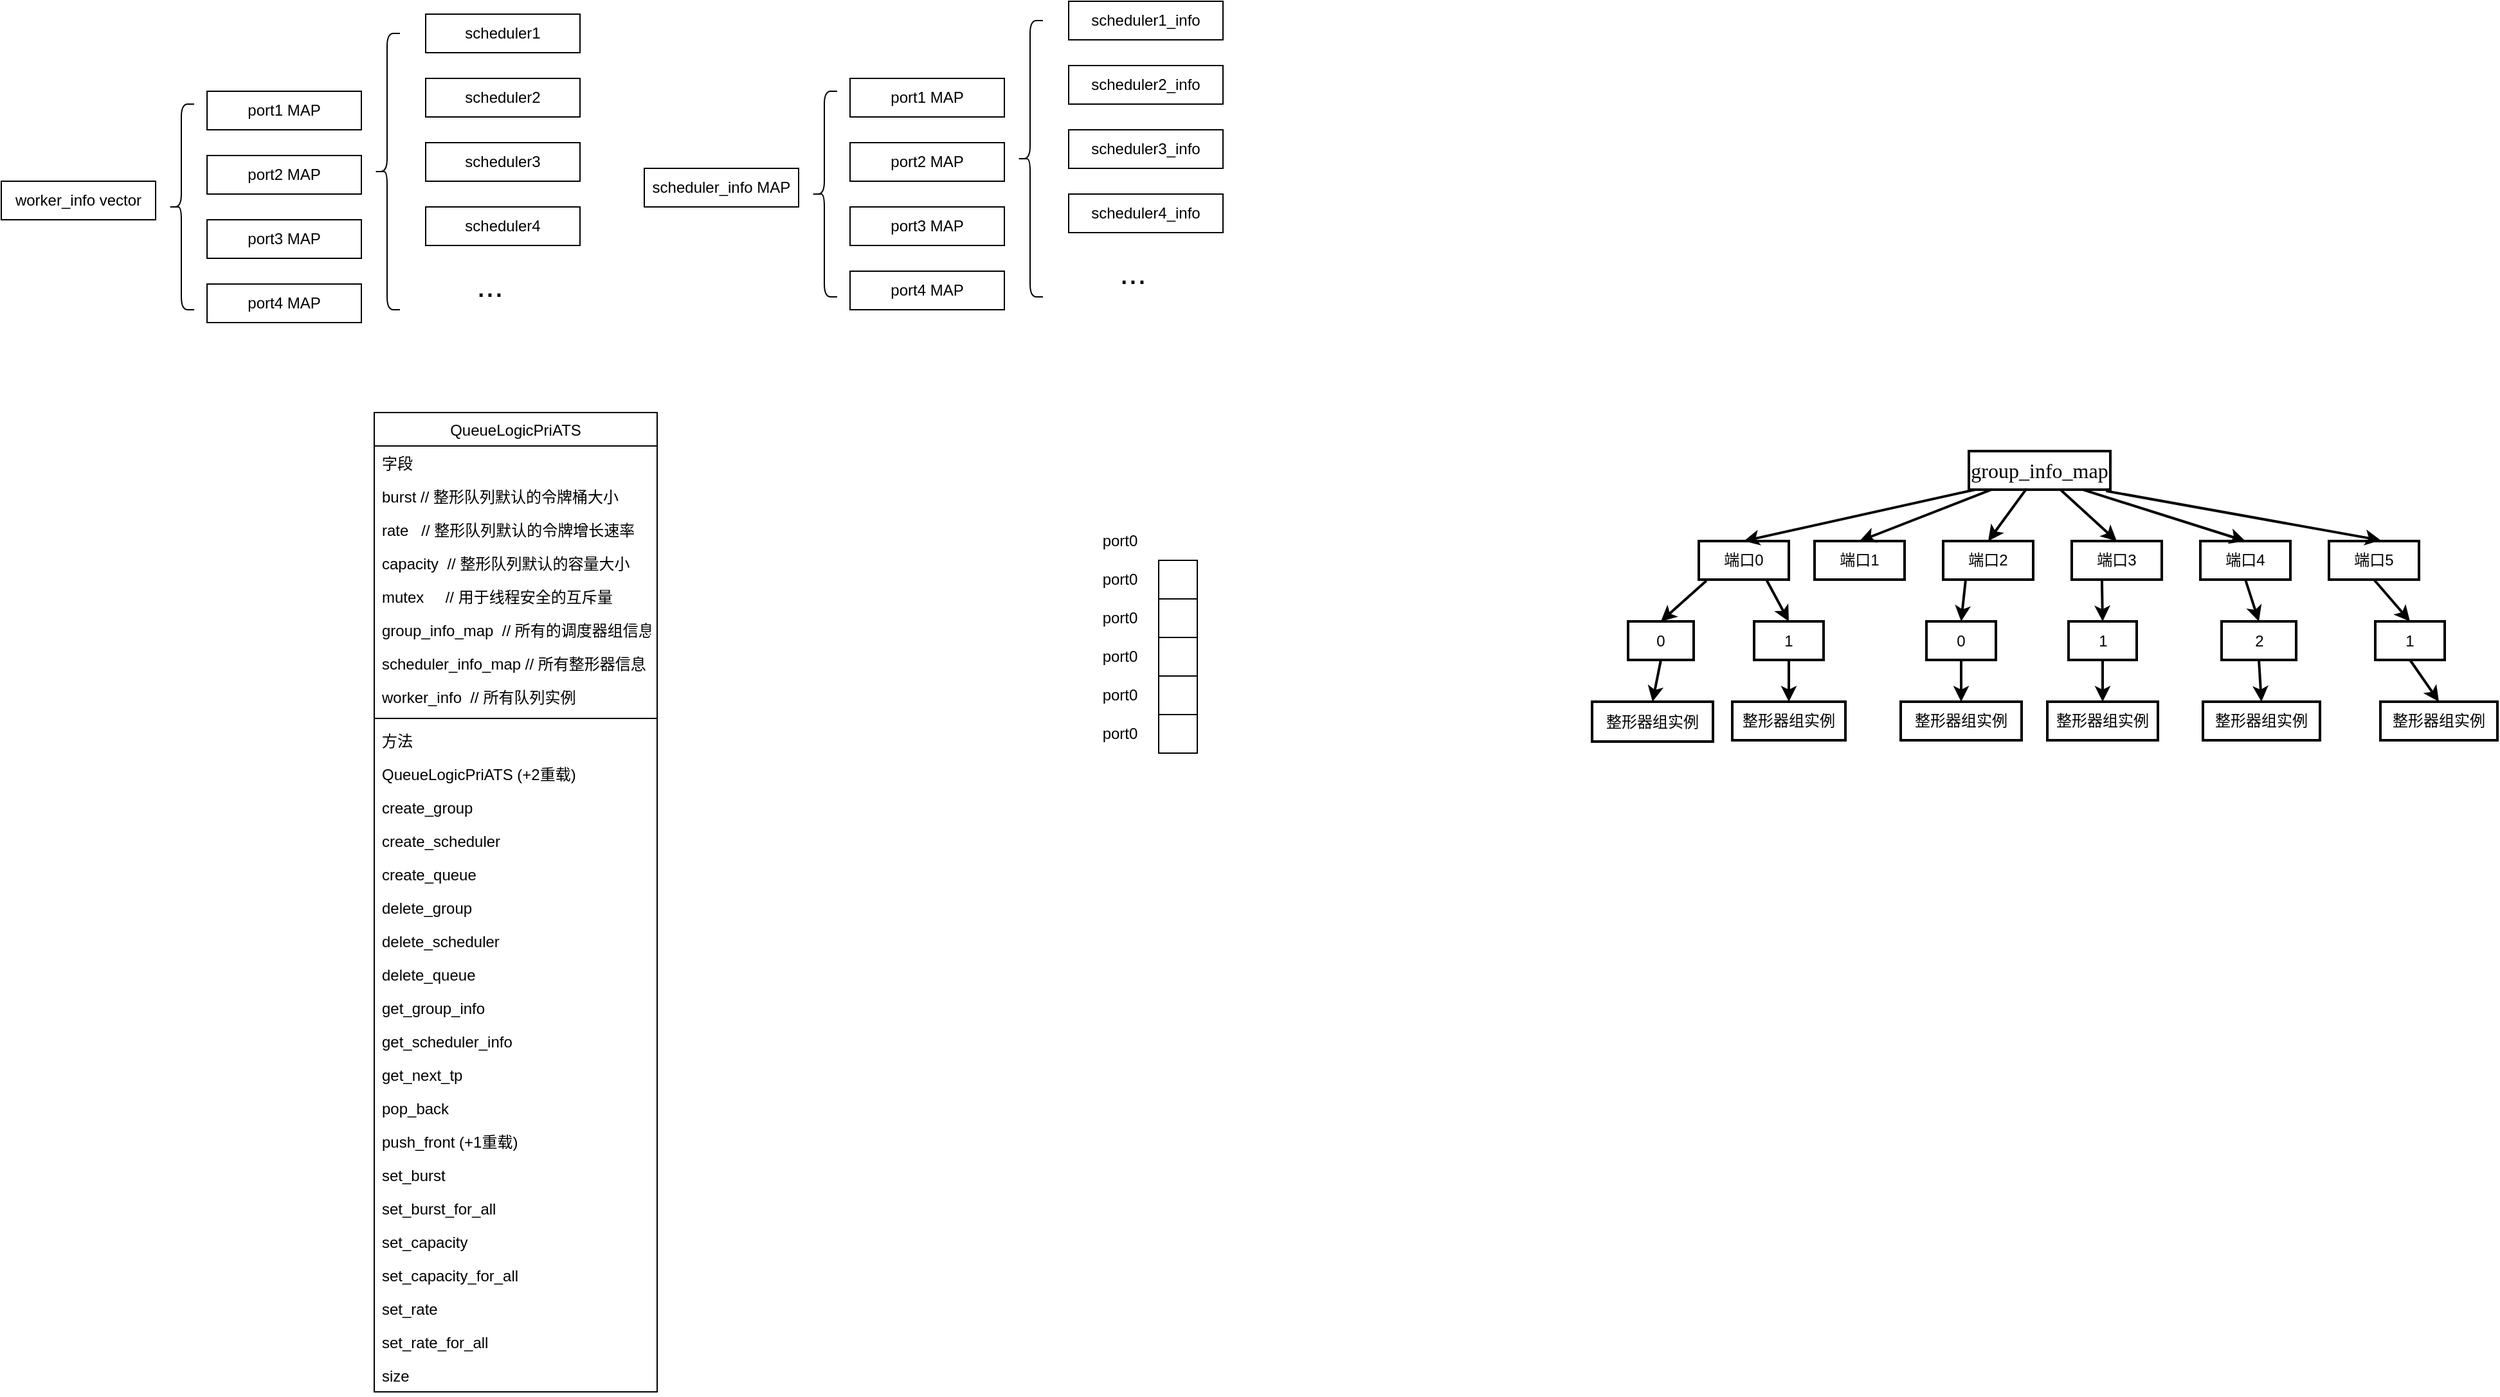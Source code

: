 <mxfile version="14.5.7" type="github">
  <diagram id="_8V8E9xs4upsU6XN00Ii" name="Page-1">
    <mxGraphModel dx="981" dy="526" grid="0" gridSize="10" guides="1" tooltips="1" connect="1" arrows="1" fold="1" page="0" pageScale="1" pageWidth="827" pageHeight="1169" math="0" shadow="0">
      <root>
        <mxCell id="0" />
        <mxCell id="1" parent="0" />
        <mxCell id="8MWR4B0IAJLfs1IfyEUX-6" value="&lt;span&gt;worker_info vector&lt;br&gt;&lt;/span&gt;" style="rounded=0;whiteSpace=wrap;html=1;" parent="1" vertex="1">
          <mxGeometry x="180" y="410" width="120" height="30" as="geometry" />
        </mxCell>
        <mxCell id="8MWR4B0IAJLfs1IfyEUX-7" value="&lt;span&gt;port1 MAP&lt;/span&gt;" style="rounded=0;whiteSpace=wrap;html=1;" parent="1" vertex="1">
          <mxGeometry x="340" y="340" width="120" height="30" as="geometry" />
        </mxCell>
        <mxCell id="8MWR4B0IAJLfs1IfyEUX-8" value="&lt;span&gt;port2 MAP&lt;/span&gt;" style="rounded=0;whiteSpace=wrap;html=1;" parent="1" vertex="1">
          <mxGeometry x="340" y="390" width="120" height="30" as="geometry" />
        </mxCell>
        <mxCell id="8MWR4B0IAJLfs1IfyEUX-9" value="&lt;span&gt;port3 MAP&lt;/span&gt;" style="rounded=0;whiteSpace=wrap;html=1;" parent="1" vertex="1">
          <mxGeometry x="340" y="440" width="120" height="30" as="geometry" />
        </mxCell>
        <mxCell id="8MWR4B0IAJLfs1IfyEUX-10" value="&lt;span&gt;port4 MAP&lt;/span&gt;" style="rounded=0;whiteSpace=wrap;html=1;" parent="1" vertex="1">
          <mxGeometry x="340" y="490" width="120" height="30" as="geometry" />
        </mxCell>
        <mxCell id="8MWR4B0IAJLfs1IfyEUX-14" value="" style="shape=curlyBracket;whiteSpace=wrap;html=1;rounded=1;" parent="1" vertex="1">
          <mxGeometry x="310" y="350" width="20" height="160" as="geometry" />
        </mxCell>
        <mxCell id="8MWR4B0IAJLfs1IfyEUX-15" value="" style="shape=curlyBracket;whiteSpace=wrap;html=1;rounded=1;size=0.5;" parent="1" vertex="1">
          <mxGeometry x="470" y="295" width="20" height="215" as="geometry" />
        </mxCell>
        <mxCell id="8MWR4B0IAJLfs1IfyEUX-17" value="&lt;span&gt;scheduler1&lt;/span&gt;" style="rounded=0;whiteSpace=wrap;html=1;" parent="1" vertex="1">
          <mxGeometry x="510" y="280" width="120" height="30" as="geometry" />
        </mxCell>
        <mxCell id="8MWR4B0IAJLfs1IfyEUX-18" value="scheduler2" style="rounded=0;whiteSpace=wrap;html=1;" parent="1" vertex="1">
          <mxGeometry x="510" y="330" width="120" height="30" as="geometry" />
        </mxCell>
        <mxCell id="8MWR4B0IAJLfs1IfyEUX-19" value="scheduler3" style="rounded=0;whiteSpace=wrap;html=1;" parent="1" vertex="1">
          <mxGeometry x="510" y="380" width="120" height="30" as="geometry" />
        </mxCell>
        <mxCell id="8MWR4B0IAJLfs1IfyEUX-20" value="scheduler4" style="rounded=0;whiteSpace=wrap;html=1;" parent="1" vertex="1">
          <mxGeometry x="510" y="430" width="120" height="30" as="geometry" />
        </mxCell>
        <mxCell id="8MWR4B0IAJLfs1IfyEUX-21" value="&lt;blockquote&gt;&lt;font style=&quot;font-size: 25px&quot;&gt;...&lt;/font&gt;&lt;/blockquote&gt;" style="text;html=1;strokeColor=none;fillColor=none;align=center;verticalAlign=middle;whiteSpace=wrap;rounded=0;" parent="1" vertex="1">
          <mxGeometry x="540" y="480" width="40" height="20" as="geometry" />
        </mxCell>
        <mxCell id="8MWR4B0IAJLfs1IfyEUX-23" value="&lt;span&gt;scheduler_info MAP&lt;/span&gt;" style="rounded=0;whiteSpace=wrap;html=1;" parent="1" vertex="1">
          <mxGeometry x="680" y="400" width="120" height="30" as="geometry" />
        </mxCell>
        <mxCell id="8MWR4B0IAJLfs1IfyEUX-24" value="&lt;span&gt;port1 MAP&lt;/span&gt;" style="rounded=0;whiteSpace=wrap;html=1;" parent="1" vertex="1">
          <mxGeometry x="840" y="330" width="120" height="30" as="geometry" />
        </mxCell>
        <mxCell id="8MWR4B0IAJLfs1IfyEUX-25" value="&lt;span&gt;port2 MAP&lt;/span&gt;" style="rounded=0;whiteSpace=wrap;html=1;" parent="1" vertex="1">
          <mxGeometry x="840" y="380" width="120" height="30" as="geometry" />
        </mxCell>
        <mxCell id="8MWR4B0IAJLfs1IfyEUX-26" value="&lt;span&gt;port3 MAP&lt;/span&gt;" style="rounded=0;whiteSpace=wrap;html=1;" parent="1" vertex="1">
          <mxGeometry x="840" y="430" width="120" height="30" as="geometry" />
        </mxCell>
        <mxCell id="8MWR4B0IAJLfs1IfyEUX-27" value="&lt;span&gt;port4 MAP&lt;/span&gt;" style="rounded=0;whiteSpace=wrap;html=1;" parent="1" vertex="1">
          <mxGeometry x="840" y="480" width="120" height="30" as="geometry" />
        </mxCell>
        <mxCell id="8MWR4B0IAJLfs1IfyEUX-28" value="" style="shape=curlyBracket;whiteSpace=wrap;html=1;rounded=1;" parent="1" vertex="1">
          <mxGeometry x="810" y="340" width="20" height="160" as="geometry" />
        </mxCell>
        <mxCell id="8MWR4B0IAJLfs1IfyEUX-29" value="" style="shape=curlyBracket;whiteSpace=wrap;html=1;rounded=1;size=0.5;" parent="1" vertex="1">
          <mxGeometry x="970" y="285" width="20" height="215" as="geometry" />
        </mxCell>
        <mxCell id="8MWR4B0IAJLfs1IfyEUX-30" value="&lt;span&gt;scheduler1_info&lt;/span&gt;" style="rounded=0;whiteSpace=wrap;html=1;" parent="1" vertex="1">
          <mxGeometry x="1010" y="270" width="120" height="30" as="geometry" />
        </mxCell>
        <mxCell id="8MWR4B0IAJLfs1IfyEUX-31" value="scheduler2_info" style="rounded=0;whiteSpace=wrap;html=1;" parent="1" vertex="1">
          <mxGeometry x="1010" y="320" width="120" height="30" as="geometry" />
        </mxCell>
        <mxCell id="8MWR4B0IAJLfs1IfyEUX-32" value="scheduler3_info" style="rounded=0;whiteSpace=wrap;html=1;" parent="1" vertex="1">
          <mxGeometry x="1010" y="370" width="120" height="30" as="geometry" />
        </mxCell>
        <mxCell id="8MWR4B0IAJLfs1IfyEUX-33" value="scheduler4_info" style="rounded=0;whiteSpace=wrap;html=1;" parent="1" vertex="1">
          <mxGeometry x="1010" y="420" width="120" height="30" as="geometry" />
        </mxCell>
        <mxCell id="8MWR4B0IAJLfs1IfyEUX-34" value="&lt;blockquote&gt;&lt;font style=&quot;font-size: 25px&quot;&gt;...&lt;/font&gt;&lt;/blockquote&gt;" style="text;html=1;strokeColor=none;fillColor=none;align=center;verticalAlign=middle;whiteSpace=wrap;rounded=0;" parent="1" vertex="1">
          <mxGeometry x="1040" y="470" width="40" height="20" as="geometry" />
        </mxCell>
        <mxCell id="8MWR4B0IAJLfs1IfyEUX-36" value="QueueLogicPriATS" style="swimlane;fontStyle=0;align=center;verticalAlign=top;childLayout=stackLayout;horizontal=1;startSize=26;horizontalStack=0;resizeParent=1;resizeLast=0;collapsible=1;marginBottom=0;rounded=0;shadow=0;strokeWidth=1;rotation=0;" parent="1" vertex="1">
          <mxGeometry x="470" y="590" width="220" height="762" as="geometry">
            <mxRectangle x="497" y="740" width="160" height="26" as="alternateBounds" />
          </mxGeometry>
        </mxCell>
        <mxCell id="8MWR4B0IAJLfs1IfyEUX-37" value="字段" style="text;align=left;verticalAlign=top;spacingLeft=4;spacingRight=4;overflow=hidden;rotatable=0;points=[[0,0.5],[1,0.5]];portConstraint=eastwest;rotation=0;" parent="8MWR4B0IAJLfs1IfyEUX-36" vertex="1">
          <mxGeometry y="26" width="220" height="26" as="geometry" />
        </mxCell>
        <mxCell id="8MWR4B0IAJLfs1IfyEUX-57" value="burst // 整形队列默认的令牌桶大小" style="text;align=left;verticalAlign=top;spacingLeft=4;spacingRight=4;overflow=hidden;rotatable=0;points=[[0,0.5],[1,0.5]];portConstraint=eastwest;rotation=0;" parent="8MWR4B0IAJLfs1IfyEUX-36" vertex="1">
          <mxGeometry y="52" width="220" height="26" as="geometry" />
        </mxCell>
        <mxCell id="8MWR4B0IAJLfs1IfyEUX-59" value="rate   // 整形队列默认的令牌增长速率" style="text;align=left;verticalAlign=top;spacingLeft=4;spacingRight=4;overflow=hidden;rotatable=0;points=[[0,0.5],[1,0.5]];portConstraint=eastwest;rounded=0;shadow=0;html=0;rotation=0;" parent="8MWR4B0IAJLfs1IfyEUX-36" vertex="1">
          <mxGeometry y="78" width="220" height="26" as="geometry" />
        </mxCell>
        <mxCell id="8MWR4B0IAJLfs1IfyEUX-38" value="capacity  // 整形队列默认的容量大小" style="text;align=left;verticalAlign=top;spacingLeft=4;spacingRight=4;overflow=hidden;rotatable=0;points=[[0,0.5],[1,0.5]];portConstraint=eastwest;rounded=0;shadow=0;html=0;rotation=0;" parent="8MWR4B0IAJLfs1IfyEUX-36" vertex="1">
          <mxGeometry y="104" width="220" height="26" as="geometry" />
        </mxCell>
        <mxCell id="8MWR4B0IAJLfs1IfyEUX-58" value="mutex     // 用于线程安全的互斥量" style="text;align=left;verticalAlign=top;spacingLeft=4;spacingRight=4;overflow=hidden;rotatable=0;points=[[0,0.5],[1,0.5]];portConstraint=eastwest;rounded=0;shadow=0;html=0;rotation=0;" parent="8MWR4B0IAJLfs1IfyEUX-36" vertex="1">
          <mxGeometry y="130" width="220" height="26" as="geometry" />
        </mxCell>
        <mxCell id="8MWR4B0IAJLfs1IfyEUX-39" value="group_info_map  // 所有的调度器组信息" style="text;align=left;verticalAlign=top;spacingLeft=4;spacingRight=4;overflow=hidden;rotatable=0;points=[[0,0.5],[1,0.5]];portConstraint=eastwest;rounded=0;shadow=0;html=0;rotation=0;" parent="8MWR4B0IAJLfs1IfyEUX-36" vertex="1">
          <mxGeometry y="156" width="220" height="26" as="geometry" />
        </mxCell>
        <mxCell id="8MWR4B0IAJLfs1IfyEUX-60" value="scheduler_info_map // 所有整形器信息" style="text;align=left;verticalAlign=top;spacingLeft=4;spacingRight=4;overflow=hidden;rotatable=0;points=[[0,0.5],[1,0.5]];portConstraint=eastwest;rounded=0;shadow=0;html=0;rotation=0;" parent="8MWR4B0IAJLfs1IfyEUX-36" vertex="1">
          <mxGeometry y="182" width="220" height="26" as="geometry" />
        </mxCell>
        <mxCell id="8MWR4B0IAJLfs1IfyEUX-40" value="worker_info  // 所有队列实例" style="text;align=left;verticalAlign=top;spacingLeft=4;spacingRight=4;overflow=hidden;rotatable=0;points=[[0,0.5],[1,0.5]];portConstraint=eastwest;rounded=0;shadow=0;html=0;rotation=0;" parent="8MWR4B0IAJLfs1IfyEUX-36" vertex="1">
          <mxGeometry y="208" width="220" height="26" as="geometry" />
        </mxCell>
        <mxCell id="8MWR4B0IAJLfs1IfyEUX-42" value="" style="line;html=1;strokeWidth=1;align=left;verticalAlign=middle;spacingTop=-1;spacingLeft=3;spacingRight=3;rotatable=0;labelPosition=right;points=[];portConstraint=eastwest;rotation=0;" parent="8MWR4B0IAJLfs1IfyEUX-36" vertex="1">
          <mxGeometry y="234" width="220" height="8" as="geometry" />
        </mxCell>
        <mxCell id="8MWR4B0IAJLfs1IfyEUX-43" value="方法" style="text;align=left;verticalAlign=top;spacingLeft=4;spacingRight=4;overflow=hidden;rotatable=0;points=[[0,0.5],[1,0.5]];portConstraint=eastwest;rotation=0;" parent="8MWR4B0IAJLfs1IfyEUX-36" vertex="1">
          <mxGeometry y="242" width="220" height="26" as="geometry" />
        </mxCell>
        <mxCell id="8MWR4B0IAJLfs1IfyEUX-90" value="QueueLogicPriATS (+2重载)" style="text;align=left;verticalAlign=top;spacingLeft=4;spacingRight=4;overflow=hidden;rotatable=0;points=[[0,0.5],[1,0.5]];portConstraint=eastwest;rotation=0;" parent="8MWR4B0IAJLfs1IfyEUX-36" vertex="1">
          <mxGeometry y="268" width="220" height="26" as="geometry" />
        </mxCell>
        <mxCell id="8MWR4B0IAJLfs1IfyEUX-44" value="create_group" style="text;align=left;verticalAlign=top;spacingLeft=4;spacingRight=4;overflow=hidden;rotatable=0;points=[[0,0.5],[1,0.5]];portConstraint=eastwest;rotation=0;" parent="8MWR4B0IAJLfs1IfyEUX-36" vertex="1">
          <mxGeometry y="294" width="220" height="26" as="geometry" />
        </mxCell>
        <mxCell id="8MWR4B0IAJLfs1IfyEUX-73" value="create_scheduler" style="text;align=left;verticalAlign=top;spacingLeft=4;spacingRight=4;overflow=hidden;rotatable=0;points=[[0,0.5],[1,0.5]];portConstraint=eastwest;rotation=0;" parent="8MWR4B0IAJLfs1IfyEUX-36" vertex="1">
          <mxGeometry y="320" width="220" height="26" as="geometry" />
        </mxCell>
        <mxCell id="8MWR4B0IAJLfs1IfyEUX-72" value="create_queue" style="text;align=left;verticalAlign=top;spacingLeft=4;spacingRight=4;overflow=hidden;rotatable=0;points=[[0,0.5],[1,0.5]];portConstraint=eastwest;rotation=0;" parent="8MWR4B0IAJLfs1IfyEUX-36" vertex="1">
          <mxGeometry y="346" width="220" height="26" as="geometry" />
        </mxCell>
        <mxCell id="8MWR4B0IAJLfs1IfyEUX-76" value="delete_group" style="text;align=left;verticalAlign=top;spacingLeft=4;spacingRight=4;overflow=hidden;rotatable=0;points=[[0,0.5],[1,0.5]];portConstraint=eastwest;rotation=0;" parent="8MWR4B0IAJLfs1IfyEUX-36" vertex="1">
          <mxGeometry y="372" width="220" height="26" as="geometry" />
        </mxCell>
        <mxCell id="8MWR4B0IAJLfs1IfyEUX-77" value="delete_scheduler" style="text;align=left;verticalAlign=top;spacingLeft=4;spacingRight=4;overflow=hidden;rotatable=0;points=[[0,0.5],[1,0.5]];portConstraint=eastwest;rotation=0;" parent="8MWR4B0IAJLfs1IfyEUX-36" vertex="1">
          <mxGeometry y="398" width="220" height="26" as="geometry" />
        </mxCell>
        <mxCell id="8MWR4B0IAJLfs1IfyEUX-75" value="delete_queue" style="text;align=left;verticalAlign=top;spacingLeft=4;spacingRight=4;overflow=hidden;rotatable=0;points=[[0,0.5],[1,0.5]];portConstraint=eastwest;rotation=0;" parent="8MWR4B0IAJLfs1IfyEUX-36" vertex="1">
          <mxGeometry y="424" width="220" height="26" as="geometry" />
        </mxCell>
        <mxCell id="8MWR4B0IAJLfs1IfyEUX-78" value="get_group_info" style="text;align=left;verticalAlign=top;spacingLeft=4;spacingRight=4;overflow=hidden;rotatable=0;points=[[0,0.5],[1,0.5]];portConstraint=eastwest;rotation=0;" parent="8MWR4B0IAJLfs1IfyEUX-36" vertex="1">
          <mxGeometry y="450" width="220" height="26" as="geometry" />
        </mxCell>
        <mxCell id="8MWR4B0IAJLfs1IfyEUX-79" value="get_scheduler_info" style="text;align=left;verticalAlign=top;spacingLeft=4;spacingRight=4;overflow=hidden;rotatable=0;points=[[0,0.5],[1,0.5]];portConstraint=eastwest;rotation=0;" parent="8MWR4B0IAJLfs1IfyEUX-36" vertex="1">
          <mxGeometry y="476" width="220" height="26" as="geometry" />
        </mxCell>
        <mxCell id="8MWR4B0IAJLfs1IfyEUX-80" value="get_next_tp" style="text;align=left;verticalAlign=top;spacingLeft=4;spacingRight=4;overflow=hidden;rotatable=0;points=[[0,0.5],[1,0.5]];portConstraint=eastwest;rotation=0;" parent="8MWR4B0IAJLfs1IfyEUX-36" vertex="1">
          <mxGeometry y="502" width="220" height="26" as="geometry" />
        </mxCell>
        <mxCell id="8MWR4B0IAJLfs1IfyEUX-81" value="pop_back" style="text;align=left;verticalAlign=top;spacingLeft=4;spacingRight=4;overflow=hidden;rotatable=0;points=[[0,0.5],[1,0.5]];portConstraint=eastwest;rotation=0;" parent="8MWR4B0IAJLfs1IfyEUX-36" vertex="1">
          <mxGeometry y="528" width="220" height="26" as="geometry" />
        </mxCell>
        <mxCell id="8MWR4B0IAJLfs1IfyEUX-82" value="push_front (+1重载)" style="text;align=left;verticalAlign=top;spacingLeft=4;spacingRight=4;overflow=hidden;rotatable=0;points=[[0,0.5],[1,0.5]];portConstraint=eastwest;rotation=0;" parent="8MWR4B0IAJLfs1IfyEUX-36" vertex="1">
          <mxGeometry y="554" width="220" height="26" as="geometry" />
        </mxCell>
        <mxCell id="8MWR4B0IAJLfs1IfyEUX-83" value="set_burst" style="text;align=left;verticalAlign=top;spacingLeft=4;spacingRight=4;overflow=hidden;rotatable=0;points=[[0,0.5],[1,0.5]];portConstraint=eastwest;rotation=0;" parent="8MWR4B0IAJLfs1IfyEUX-36" vertex="1">
          <mxGeometry y="580" width="220" height="26" as="geometry" />
        </mxCell>
        <mxCell id="8MWR4B0IAJLfs1IfyEUX-84" value="set_burst_for_all" style="text;align=left;verticalAlign=top;spacingLeft=4;spacingRight=4;overflow=hidden;rotatable=0;points=[[0,0.5],[1,0.5]];portConstraint=eastwest;rotation=0;" parent="8MWR4B0IAJLfs1IfyEUX-36" vertex="1">
          <mxGeometry y="606" width="220" height="26" as="geometry" />
        </mxCell>
        <mxCell id="8MWR4B0IAJLfs1IfyEUX-85" value="set_capacity" style="text;align=left;verticalAlign=top;spacingLeft=4;spacingRight=4;overflow=hidden;rotatable=0;points=[[0,0.5],[1,0.5]];portConstraint=eastwest;rotation=0;" parent="8MWR4B0IAJLfs1IfyEUX-36" vertex="1">
          <mxGeometry y="632" width="220" height="26" as="geometry" />
        </mxCell>
        <mxCell id="8MWR4B0IAJLfs1IfyEUX-86" value="set_capacity_for_all" style="text;align=left;verticalAlign=top;spacingLeft=4;spacingRight=4;overflow=hidden;rotatable=0;points=[[0,0.5],[1,0.5]];portConstraint=eastwest;rotation=0;" parent="8MWR4B0IAJLfs1IfyEUX-36" vertex="1">
          <mxGeometry y="658" width="220" height="26" as="geometry" />
        </mxCell>
        <mxCell id="8MWR4B0IAJLfs1IfyEUX-87" value="set_rate" style="text;align=left;verticalAlign=top;spacingLeft=4;spacingRight=4;overflow=hidden;rotatable=0;points=[[0,0.5],[1,0.5]];portConstraint=eastwest;rotation=0;" parent="8MWR4B0IAJLfs1IfyEUX-36" vertex="1">
          <mxGeometry y="684" width="220" height="26" as="geometry" />
        </mxCell>
        <mxCell id="8MWR4B0IAJLfs1IfyEUX-88" value="set_rate_for_all" style="text;align=left;verticalAlign=top;spacingLeft=4;spacingRight=4;overflow=hidden;rotatable=0;points=[[0,0.5],[1,0.5]];portConstraint=eastwest;rotation=0;" parent="8MWR4B0IAJLfs1IfyEUX-36" vertex="1">
          <mxGeometry y="710" width="220" height="26" as="geometry" />
        </mxCell>
        <mxCell id="8MWR4B0IAJLfs1IfyEUX-89" value="size" style="text;align=left;verticalAlign=top;spacingLeft=4;spacingRight=4;overflow=hidden;rotatable=0;points=[[0,0.5],[1,0.5]];portConstraint=eastwest;rotation=0;" parent="8MWR4B0IAJLfs1IfyEUX-36" vertex="1">
          <mxGeometry y="736" width="220" height="26" as="geometry" />
        </mxCell>
        <mxCell id="8MWR4B0IAJLfs1IfyEUX-92" value="&lt;span lang=&quot;EN-US&quot; style=&quot;font-size: 12.0pt ; font-family: &amp;#34;times new roman&amp;#34; , serif&quot;&gt;group_info_map&lt;/span&gt;" style="rounded=0;whiteSpace=wrap;html=1;strokeWidth=2;" parent="1" vertex="1">
          <mxGeometry x="1710" y="620" width="110" height="30" as="geometry" />
        </mxCell>
        <mxCell id="8MWR4B0IAJLfs1IfyEUX-93" value="" style="rounded=0;whiteSpace=wrap;html=1;" parent="1" vertex="1">
          <mxGeometry x="1080" y="705" width="30" height="30" as="geometry" />
        </mxCell>
        <mxCell id="8MWR4B0IAJLfs1IfyEUX-95" value="" style="rounded=0;whiteSpace=wrap;html=1;" parent="1" vertex="1">
          <mxGeometry x="1080" y="735" width="30" height="30" as="geometry" />
        </mxCell>
        <mxCell id="8MWR4B0IAJLfs1IfyEUX-96" value="" style="rounded=0;whiteSpace=wrap;html=1;" parent="1" vertex="1">
          <mxGeometry x="1080" y="765" width="30" height="30" as="geometry" />
        </mxCell>
        <mxCell id="8MWR4B0IAJLfs1IfyEUX-97" value="" style="rounded=0;whiteSpace=wrap;html=1;" parent="1" vertex="1">
          <mxGeometry x="1080" y="795" width="30" height="30" as="geometry" />
        </mxCell>
        <mxCell id="8MWR4B0IAJLfs1IfyEUX-98" value="" style="rounded=0;whiteSpace=wrap;html=1;" parent="1" vertex="1">
          <mxGeometry x="1080" y="825" width="30" height="30" as="geometry" />
        </mxCell>
        <mxCell id="8MWR4B0IAJLfs1IfyEUX-99" value="port0" style="text;html=1;strokeColor=none;fillColor=none;align=center;verticalAlign=middle;whiteSpace=wrap;rounded=0;" parent="1" vertex="1">
          <mxGeometry x="1030" y="680" width="40" height="20" as="geometry" />
        </mxCell>
        <mxCell id="8MWR4B0IAJLfs1IfyEUX-100" value="port0" style="text;html=1;strokeColor=none;fillColor=none;align=center;verticalAlign=middle;whiteSpace=wrap;rounded=0;" parent="1" vertex="1">
          <mxGeometry x="1030" y="710" width="40" height="20" as="geometry" />
        </mxCell>
        <mxCell id="8MWR4B0IAJLfs1IfyEUX-101" value="port0" style="text;html=1;strokeColor=none;fillColor=none;align=center;verticalAlign=middle;whiteSpace=wrap;rounded=0;" parent="1" vertex="1">
          <mxGeometry x="1030" y="740" width="40" height="20" as="geometry" />
        </mxCell>
        <mxCell id="8MWR4B0IAJLfs1IfyEUX-102" value="port0" style="text;html=1;strokeColor=none;fillColor=none;align=center;verticalAlign=middle;whiteSpace=wrap;rounded=0;" parent="1" vertex="1">
          <mxGeometry x="1030" y="770" width="40" height="20" as="geometry" />
        </mxCell>
        <mxCell id="8MWR4B0IAJLfs1IfyEUX-103" value="port0" style="text;html=1;strokeColor=none;fillColor=none;align=center;verticalAlign=middle;whiteSpace=wrap;rounded=0;" parent="1" vertex="1">
          <mxGeometry x="1030" y="800" width="40" height="20" as="geometry" />
        </mxCell>
        <mxCell id="8MWR4B0IAJLfs1IfyEUX-104" value="port0" style="text;html=1;strokeColor=none;fillColor=none;align=center;verticalAlign=middle;whiteSpace=wrap;rounded=0;" parent="1" vertex="1">
          <mxGeometry x="1030" y="830" width="40" height="20" as="geometry" />
        </mxCell>
        <mxCell id="8MWR4B0IAJLfs1IfyEUX-114" value="端口0" style="rounded=0;whiteSpace=wrap;html=1;strokeWidth=2;" parent="1" vertex="1">
          <mxGeometry x="1500" y="690" width="70" height="30" as="geometry" />
        </mxCell>
        <mxCell id="8MWR4B0IAJLfs1IfyEUX-115" value="端口1" style="rounded=0;whiteSpace=wrap;html=1;strokeWidth=2;" parent="1" vertex="1">
          <mxGeometry x="1590" y="690" width="70" height="30" as="geometry" />
        </mxCell>
        <mxCell id="8MWR4B0IAJLfs1IfyEUX-116" value="端口2" style="rounded=0;whiteSpace=wrap;html=1;strokeWidth=2;" parent="1" vertex="1">
          <mxGeometry x="1690" y="690" width="70" height="30" as="geometry" />
        </mxCell>
        <mxCell id="8MWR4B0IAJLfs1IfyEUX-117" value="端口3" style="rounded=0;whiteSpace=wrap;html=1;strokeWidth=2;" parent="1" vertex="1">
          <mxGeometry x="1790" y="690" width="70" height="30" as="geometry" />
        </mxCell>
        <mxCell id="8MWR4B0IAJLfs1IfyEUX-118" value="端口4" style="rounded=0;whiteSpace=wrap;html=1;strokeWidth=2;" parent="1" vertex="1">
          <mxGeometry x="1890" y="690" width="70" height="30" as="geometry" />
        </mxCell>
        <mxCell id="8MWR4B0IAJLfs1IfyEUX-119" value="端口5" style="rounded=0;whiteSpace=wrap;html=1;strokeWidth=2;" parent="1" vertex="1">
          <mxGeometry x="1990" y="690" width="70" height="30" as="geometry" />
        </mxCell>
        <mxCell id="8MWR4B0IAJLfs1IfyEUX-120" value="0" style="rounded=0;whiteSpace=wrap;html=1;strokeWidth=2;" parent="1" vertex="1">
          <mxGeometry x="1445" y="752.5" width="51" height="30" as="geometry" />
        </mxCell>
        <mxCell id="8MWR4B0IAJLfs1IfyEUX-123" value="1" style="rounded=0;whiteSpace=wrap;html=1;strokeWidth=2;" parent="1" vertex="1">
          <mxGeometry x="1543" y="752.5" width="54" height="30" as="geometry" />
        </mxCell>
        <mxCell id="8MWR4B0IAJLfs1IfyEUX-125" value="0" style="rounded=0;whiteSpace=wrap;html=1;strokeWidth=2;" parent="1" vertex="1">
          <mxGeometry x="1677" y="752.5" width="54" height="30" as="geometry" />
        </mxCell>
        <mxCell id="8MWR4B0IAJLfs1IfyEUX-128" value="1" style="rounded=0;whiteSpace=wrap;html=1;strokeWidth=2;" parent="1" vertex="1">
          <mxGeometry x="1787.5" y="752.5" width="53" height="30" as="geometry" />
        </mxCell>
        <mxCell id="8MWR4B0IAJLfs1IfyEUX-130" value="2" style="rounded=0;whiteSpace=wrap;html=1;strokeWidth=2;" parent="1" vertex="1">
          <mxGeometry x="1906.5" y="752.5" width="58" height="30" as="geometry" />
        </mxCell>
        <mxCell id="8MWR4B0IAJLfs1IfyEUX-131" value="1" style="rounded=0;whiteSpace=wrap;html=1;strokeWidth=2;" parent="1" vertex="1">
          <mxGeometry x="2026" y="752.5" width="54" height="30" as="geometry" />
        </mxCell>
        <mxCell id="8MWR4B0IAJLfs1IfyEUX-136" value="" style="endArrow=classic;html=1;exitX=0.05;exitY=0.995;exitDx=0;exitDy=0;entryX=0.5;entryY=0;entryDx=0;entryDy=0;exitPerimeter=0;strokeWidth=2;" parent="1" source="8MWR4B0IAJLfs1IfyEUX-92" target="8MWR4B0IAJLfs1IfyEUX-114" edge="1">
          <mxGeometry width="50" height="50" relative="1" as="geometry">
            <mxPoint x="1770" y="800" as="sourcePoint" />
            <mxPoint x="1820" y="750" as="targetPoint" />
          </mxGeometry>
        </mxCell>
        <mxCell id="8MWR4B0IAJLfs1IfyEUX-137" value="" style="endArrow=classic;html=1;exitX=0.163;exitY=0.995;exitDx=0;exitDy=0;entryX=0.5;entryY=0;entryDx=0;entryDy=0;exitPerimeter=0;strokeWidth=2;" parent="1" source="8MWR4B0IAJLfs1IfyEUX-92" target="8MWR4B0IAJLfs1IfyEUX-115" edge="1">
          <mxGeometry width="50" height="50" relative="1" as="geometry">
            <mxPoint x="1725.5" y="659.85" as="sourcePoint" />
            <mxPoint x="1545" y="700" as="targetPoint" />
          </mxGeometry>
        </mxCell>
        <mxCell id="8MWR4B0IAJLfs1IfyEUX-138" value="" style="endArrow=classic;html=1;exitX=0.408;exitY=0.972;exitDx=0;exitDy=0;entryX=0.5;entryY=0;entryDx=0;entryDy=0;exitPerimeter=0;strokeWidth=2;" parent="1" source="8MWR4B0IAJLfs1IfyEUX-92" target="8MWR4B0IAJLfs1IfyEUX-116" edge="1">
          <mxGeometry width="50" height="50" relative="1" as="geometry">
            <mxPoint x="1735.5" y="669.85" as="sourcePoint" />
            <mxPoint x="1555" y="710" as="targetPoint" />
          </mxGeometry>
        </mxCell>
        <mxCell id="8MWR4B0IAJLfs1IfyEUX-139" value="" style="endArrow=classic;html=1;entryX=0.5;entryY=0;entryDx=0;entryDy=0;exitX=0.652;exitY=1.017;exitDx=0;exitDy=0;exitPerimeter=0;strokeWidth=2;" parent="1" source="8MWR4B0IAJLfs1IfyEUX-92" target="8MWR4B0IAJLfs1IfyEUX-117" edge="1">
          <mxGeometry width="50" height="50" relative="1" as="geometry">
            <mxPoint x="1780" y="652" as="sourcePoint" />
            <mxPoint x="1565" y="720" as="targetPoint" />
          </mxGeometry>
        </mxCell>
        <mxCell id="8MWR4B0IAJLfs1IfyEUX-140" value="" style="endArrow=classic;html=1;exitX=0.811;exitY=1.007;exitDx=0;exitDy=0;entryX=0.5;entryY=0;entryDx=0;entryDy=0;exitPerimeter=0;strokeWidth=2;" parent="1" source="8MWR4B0IAJLfs1IfyEUX-92" target="8MWR4B0IAJLfs1IfyEUX-118" edge="1">
          <mxGeometry width="50" height="50" relative="1" as="geometry">
            <mxPoint x="1755.5" y="689.85" as="sourcePoint" />
            <mxPoint x="1575" y="730" as="targetPoint" />
          </mxGeometry>
        </mxCell>
        <mxCell id="8MWR4B0IAJLfs1IfyEUX-141" value="" style="endArrow=classic;html=1;exitX=0.97;exitY=1.035;exitDx=0;exitDy=0;entryX=0.575;entryY=-0.02;entryDx=0;entryDy=0;exitPerimeter=0;entryPerimeter=0;strokeWidth=2;" parent="1" source="8MWR4B0IAJLfs1IfyEUX-92" target="8MWR4B0IAJLfs1IfyEUX-119" edge="1">
          <mxGeometry width="50" height="50" relative="1" as="geometry">
            <mxPoint x="1809.21" y="660.21" as="sourcePoint" />
            <mxPoint x="1935" y="700" as="targetPoint" />
          </mxGeometry>
        </mxCell>
        <mxCell id="8MWR4B0IAJLfs1IfyEUX-142" value="" style="endArrow=classic;html=1;exitX=0.084;exitY=1.03;exitDx=0;exitDy=0;entryX=0.5;entryY=0;entryDx=0;entryDy=0;exitPerimeter=0;strokeWidth=2;" parent="1" source="8MWR4B0IAJLfs1IfyEUX-114" target="8MWR4B0IAJLfs1IfyEUX-120" edge="1">
          <mxGeometry width="50" height="50" relative="1" as="geometry">
            <mxPoint x="1725.5" y="659.85" as="sourcePoint" />
            <mxPoint x="1545" y="700" as="targetPoint" />
          </mxGeometry>
        </mxCell>
        <mxCell id="8MWR4B0IAJLfs1IfyEUX-143" value="" style="endArrow=classic;html=1;exitX=0.75;exitY=1;exitDx=0;exitDy=0;entryX=0.5;entryY=0;entryDx=0;entryDy=0;strokeWidth=2;" parent="1" source="8MWR4B0IAJLfs1IfyEUX-114" target="8MWR4B0IAJLfs1IfyEUX-123" edge="1">
          <mxGeometry width="50" height="50" relative="1" as="geometry">
            <mxPoint x="1515.88" y="730.9" as="sourcePoint" />
            <mxPoint x="1455" y="765" as="targetPoint" />
          </mxGeometry>
        </mxCell>
        <mxCell id="8MWR4B0IAJLfs1IfyEUX-145" value="" style="endArrow=classic;html=1;exitX=0.25;exitY=1;exitDx=0;exitDy=0;entryX=0.5;entryY=0;entryDx=0;entryDy=0;strokeWidth=2;" parent="1" source="8MWR4B0IAJLfs1IfyEUX-116" target="8MWR4B0IAJLfs1IfyEUX-125" edge="1">
          <mxGeometry width="50" height="50" relative="1" as="geometry">
            <mxPoint x="1562.5" y="730" as="sourcePoint" />
            <mxPoint x="1575" y="765" as="targetPoint" />
          </mxGeometry>
        </mxCell>
        <mxCell id="8MWR4B0IAJLfs1IfyEUX-147" value="" style="endArrow=classic;html=1;exitX=0.335;exitY=1.03;exitDx=0;exitDy=0;entryX=0.5;entryY=0;entryDx=0;entryDy=0;strokeWidth=2;exitPerimeter=0;" parent="1" source="8MWR4B0IAJLfs1IfyEUX-117" target="8MWR4B0IAJLfs1IfyEUX-128" edge="1">
          <mxGeometry width="50" height="50" relative="1" as="geometry">
            <mxPoint x="1745.57" y="730.9" as="sourcePoint" />
            <mxPoint x="1765" y="765" as="targetPoint" />
          </mxGeometry>
        </mxCell>
        <mxCell id="8MWR4B0IAJLfs1IfyEUX-149" value="" style="endArrow=classic;html=1;exitX=0.5;exitY=1;exitDx=0;exitDy=0;entryX=0.5;entryY=0;entryDx=0;entryDy=0;strokeWidth=2;" parent="1" source="8MWR4B0IAJLfs1IfyEUX-118" target="8MWR4B0IAJLfs1IfyEUX-130" edge="1">
          <mxGeometry width="50" height="50" relative="1" as="geometry">
            <mxPoint x="1891.09" y="717.5" as="sourcePoint" />
            <mxPoint x="1865" y="762.5" as="targetPoint" />
          </mxGeometry>
        </mxCell>
        <mxCell id="8MWR4B0IAJLfs1IfyEUX-150" value="" style="endArrow=classic;html=1;exitX=0.5;exitY=1;exitDx=0;exitDy=0;entryX=0.5;entryY=0;entryDx=0;entryDy=0;strokeWidth=2;" parent="1" source="8MWR4B0IAJLfs1IfyEUX-119" target="8MWR4B0IAJLfs1IfyEUX-131" edge="1">
          <mxGeometry width="50" height="50" relative="1" as="geometry">
            <mxPoint x="1941.08" y="740.9" as="sourcePoint" />
            <mxPoint x="1915" y="775" as="targetPoint" />
          </mxGeometry>
        </mxCell>
        <mxCell id="8MWR4B0IAJLfs1IfyEUX-153" value="&lt;div style=&quot;text-align: left&quot;&gt;&lt;span style=&quot;text-align: center&quot;&gt;整形器组实例&lt;/span&gt;&lt;span&gt;&lt;br&gt;&lt;/span&gt;&lt;/div&gt;" style="rounded=0;whiteSpace=wrap;html=1;strokeWidth=2;" parent="1" vertex="1">
          <mxGeometry x="1417" y="815" width="94" height="31" as="geometry" />
        </mxCell>
        <mxCell id="8MWR4B0IAJLfs1IfyEUX-154" value="整形器组实例" style="rounded=0;whiteSpace=wrap;html=1;strokeWidth=2;" parent="1" vertex="1">
          <mxGeometry x="1526" y="815" width="88" height="30" as="geometry" />
        </mxCell>
        <mxCell id="8MWR4B0IAJLfs1IfyEUX-156" value="整形器组实例" style="rounded=0;whiteSpace=wrap;html=1;strokeWidth=2;" parent="1" vertex="1">
          <mxGeometry x="1657" y="815" width="94" height="30" as="geometry" />
        </mxCell>
        <mxCell id="8MWR4B0IAJLfs1IfyEUX-158" value="整形器组实例" style="rounded=0;whiteSpace=wrap;html=1;strokeWidth=2;" parent="1" vertex="1">
          <mxGeometry x="1771" y="815" width="86" height="30" as="geometry" />
        </mxCell>
        <mxCell id="8MWR4B0IAJLfs1IfyEUX-160" value="整形器组实例" style="rounded=0;whiteSpace=wrap;html=1;strokeWidth=2;" parent="1" vertex="1">
          <mxGeometry x="1892" y="815" width="91" height="30" as="geometry" />
        </mxCell>
        <mxCell id="8MWR4B0IAJLfs1IfyEUX-161" value="整形器组实例" style="rounded=0;whiteSpace=wrap;html=1;strokeWidth=2;" parent="1" vertex="1">
          <mxGeometry x="2030" y="815" width="91" height="30" as="geometry" />
        </mxCell>
        <mxCell id="8MWR4B0IAJLfs1IfyEUX-162" value="" style="endArrow=classic;html=1;exitX=0.5;exitY=1;exitDx=0;exitDy=0;entryX=0.5;entryY=0;entryDx=0;entryDy=0;strokeWidth=2;" parent="1" source="8MWR4B0IAJLfs1IfyEUX-120" target="8MWR4B0IAJLfs1IfyEUX-153" edge="1">
          <mxGeometry width="50" height="50" relative="1" as="geometry">
            <mxPoint x="1515.88" y="730.9" as="sourcePoint" />
            <mxPoint x="1455" y="765" as="targetPoint" />
          </mxGeometry>
        </mxCell>
        <mxCell id="8MWR4B0IAJLfs1IfyEUX-163" value="" style="endArrow=classic;html=1;exitX=0.5;exitY=1;exitDx=0;exitDy=0;entryX=0.5;entryY=0;entryDx=0;entryDy=0;strokeWidth=2;" parent="1" edge="1" target="8MWR4B0IAJLfs1IfyEUX-154" source="8MWR4B0IAJLfs1IfyEUX-123">
          <mxGeometry width="50" height="50" relative="1" as="geometry">
            <mxPoint x="1561.66" y="781" as="sourcePoint" />
            <mxPoint x="1561.66" y="811" as="targetPoint" />
          </mxGeometry>
        </mxCell>
        <mxCell id="8MWR4B0IAJLfs1IfyEUX-165" value="" style="endArrow=classic;html=1;exitX=0.5;exitY=1;exitDx=0;exitDy=0;entryX=0.5;entryY=0;entryDx=0;entryDy=0;strokeWidth=2;" parent="1" edge="1" target="8MWR4B0IAJLfs1IfyEUX-156" source="8MWR4B0IAJLfs1IfyEUX-125">
          <mxGeometry width="50" height="50" relative="1" as="geometry">
            <mxPoint x="1684.66" y="785" as="sourcePoint" />
            <mxPoint x="1684.66" y="815" as="targetPoint" />
          </mxGeometry>
        </mxCell>
        <mxCell id="8MWR4B0IAJLfs1IfyEUX-167" value="" style="endArrow=classic;html=1;exitX=0.5;exitY=1;exitDx=0;exitDy=0;entryX=0.5;entryY=0;entryDx=0;entryDy=0;strokeWidth=2;" parent="1" edge="1" target="8MWR4B0IAJLfs1IfyEUX-158" source="8MWR4B0IAJLfs1IfyEUX-128">
          <mxGeometry width="50" height="50" relative="1" as="geometry">
            <mxPoint x="1824.66" y="785" as="sourcePoint" />
            <mxPoint x="1824.66" y="815" as="targetPoint" />
          </mxGeometry>
        </mxCell>
        <mxCell id="8MWR4B0IAJLfs1IfyEUX-169" value="" style="endArrow=classic;html=1;exitX=0.5;exitY=1;exitDx=0;exitDy=0;entryX=0.5;entryY=0;entryDx=0;entryDy=0;strokeWidth=2;" parent="1" edge="1" target="8MWR4B0IAJLfs1IfyEUX-160" source="8MWR4B0IAJLfs1IfyEUX-130">
          <mxGeometry width="50" height="50" relative="1" as="geometry">
            <mxPoint x="1914.66" y="782.5" as="sourcePoint" />
            <mxPoint x="1914.66" y="812.5" as="targetPoint" />
          </mxGeometry>
        </mxCell>
        <mxCell id="8MWR4B0IAJLfs1IfyEUX-170" value="" style="endArrow=classic;html=1;exitX=0.5;exitY=1;exitDx=0;exitDy=0;entryX=0.5;entryY=0;entryDx=0;entryDy=0;strokeWidth=2;" parent="1" edge="1" target="8MWR4B0IAJLfs1IfyEUX-161" source="8MWR4B0IAJLfs1IfyEUX-131">
          <mxGeometry width="50" height="50" relative="1" as="geometry">
            <mxPoint x="2054.66" y="785" as="sourcePoint" />
            <mxPoint x="2054.66" y="815" as="targetPoint" />
          </mxGeometry>
        </mxCell>
      </root>
    </mxGraphModel>
  </diagram>
</mxfile>
